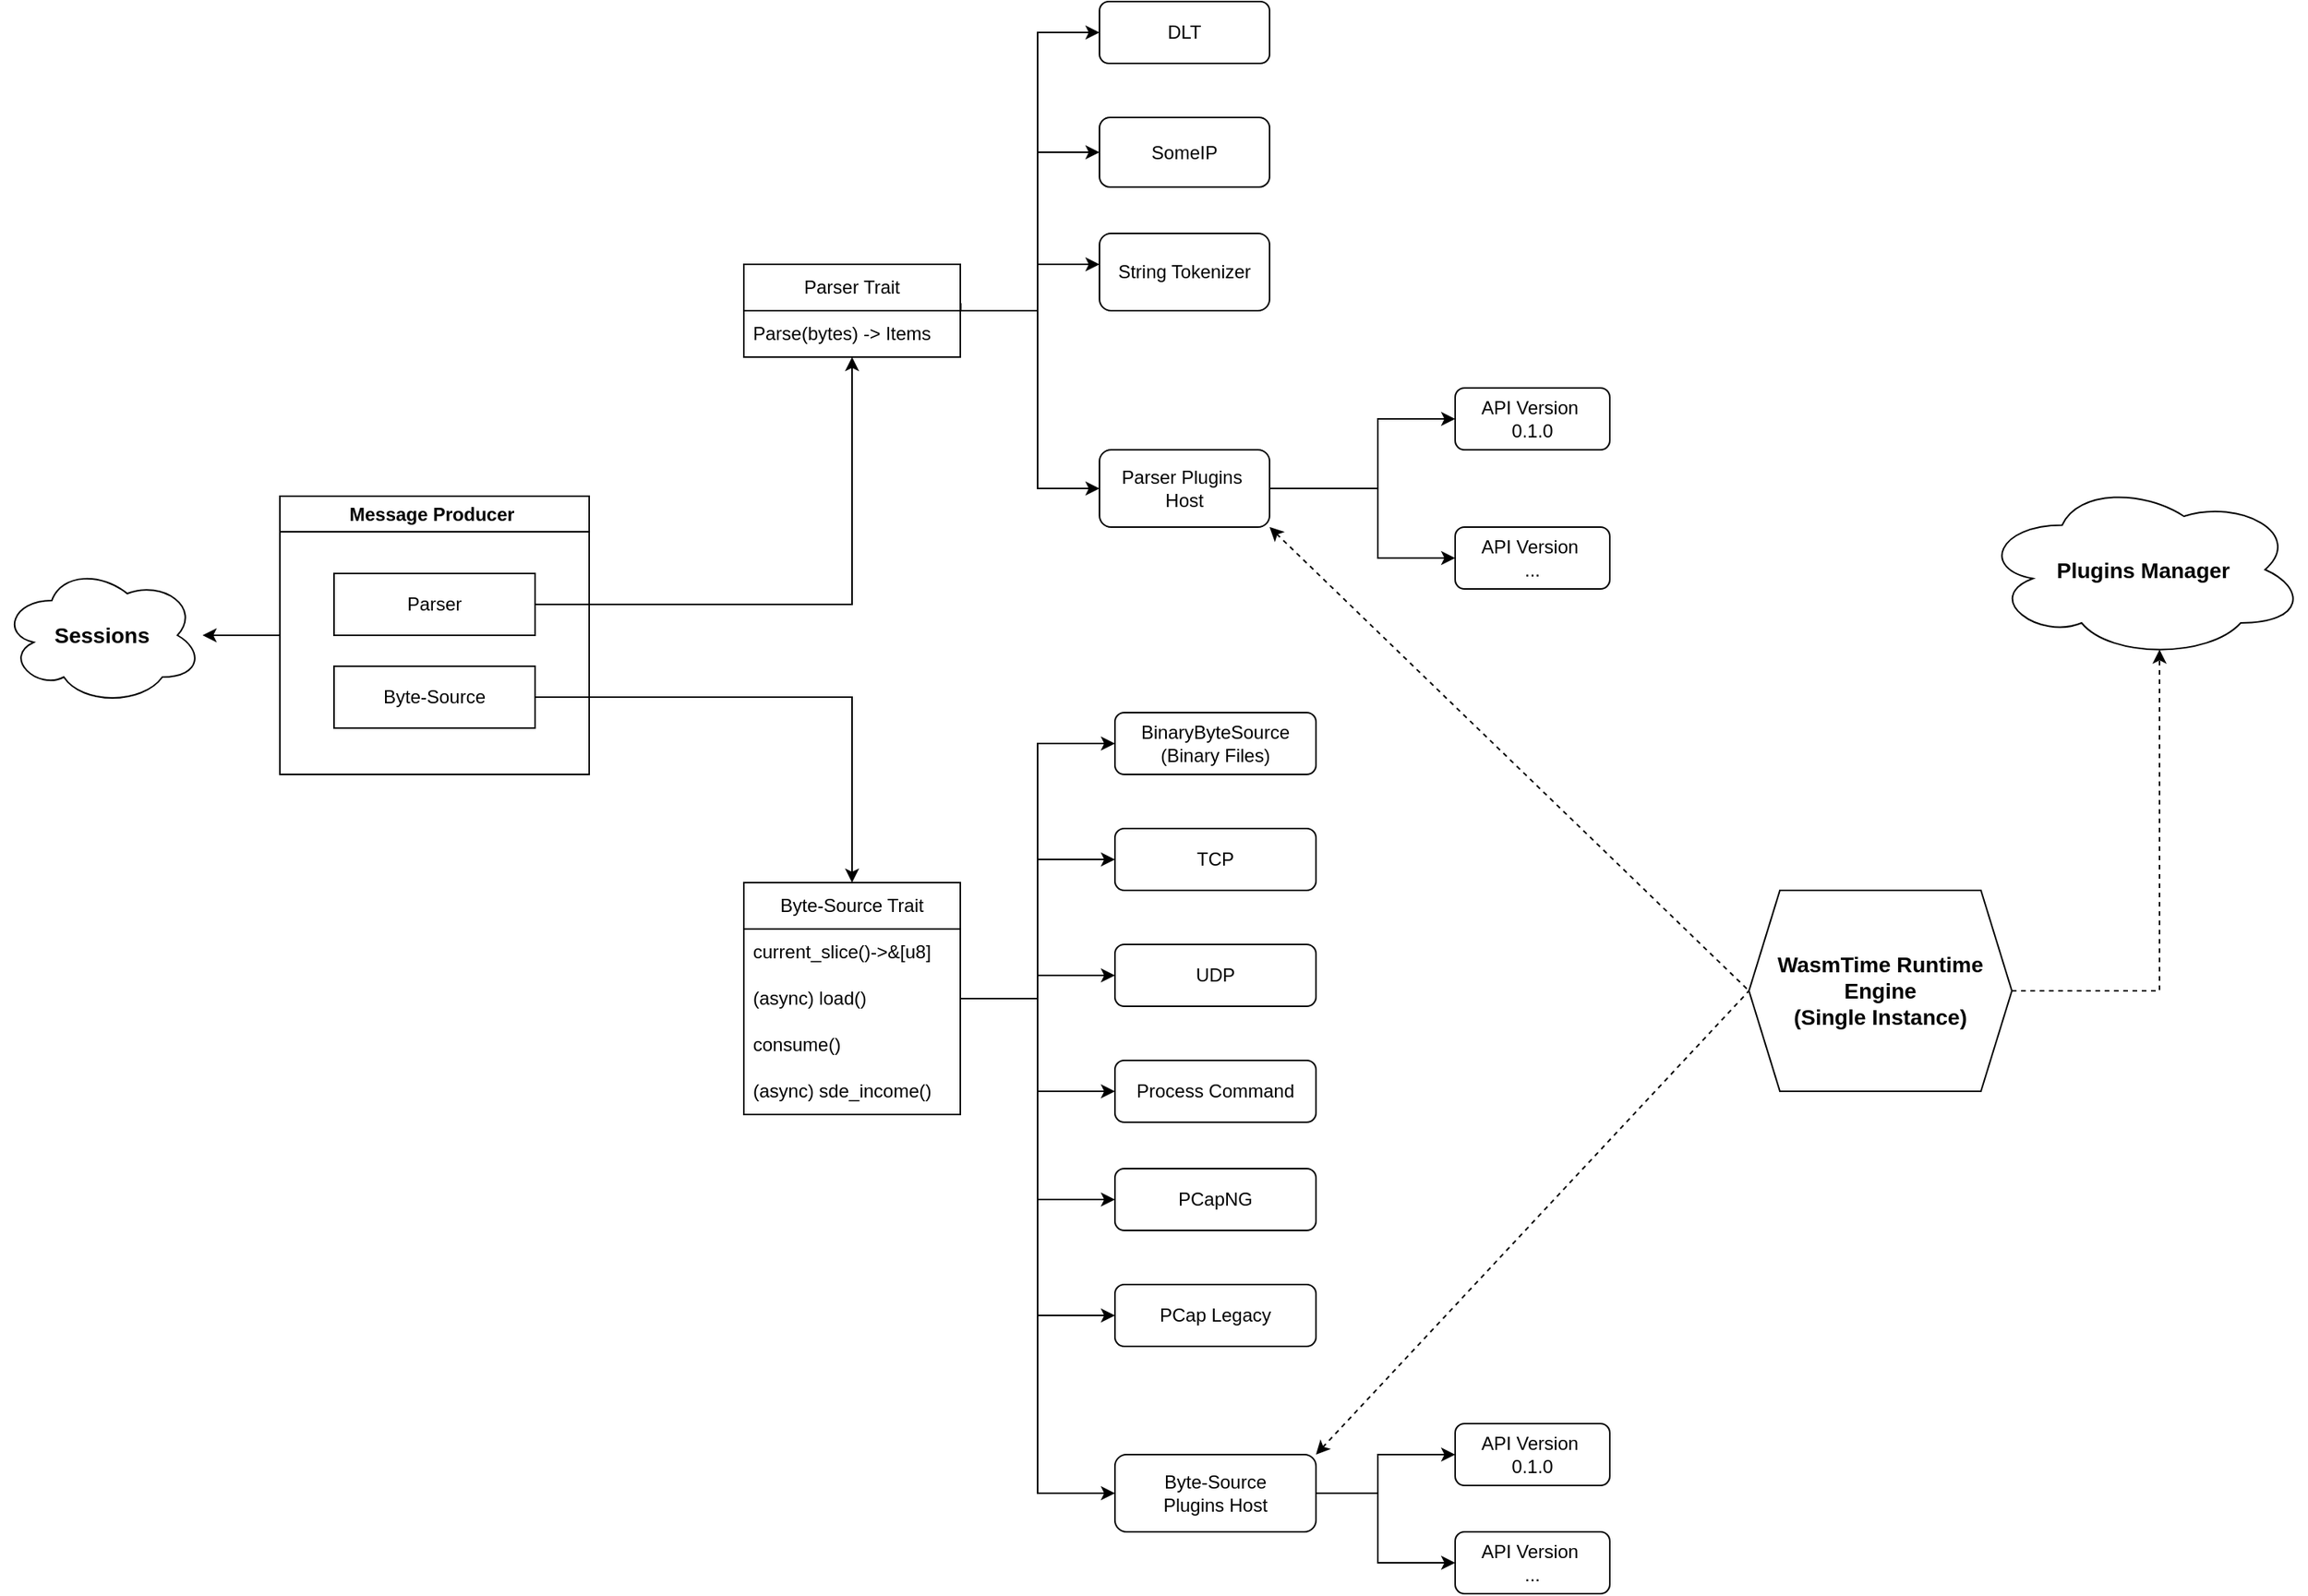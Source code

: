 <mxfile version="27.1.1">
  <diagram id="10rGNm2G9dO2MdtsBHka" name="Page-1">
    <mxGraphModel dx="2058" dy="1150" grid="1" gridSize="10" guides="1" tooltips="1" connect="1" arrows="1" fold="1" page="1" pageScale="1" pageWidth="850" pageHeight="1100" math="0" shadow="0">
      <root>
        <mxCell id="0" />
        <mxCell id="1" parent="0" />
        <mxCell id="HwE0Uis-9YOzALKcXGha-4" style="edgeStyle=orthogonalEdgeStyle;rounded=0;orthogonalLoop=1;jettySize=auto;html=1;" parent="1" source="HwE0Uis-9YOzALKcXGha-1" target="HwE0Uis-9YOzALKcXGha-5" edge="1">
          <mxGeometry relative="1" as="geometry">
            <mxPoint x="120" y="440" as="targetPoint" />
          </mxGeometry>
        </mxCell>
        <mxCell id="HwE0Uis-9YOzALKcXGha-1" value="Message Producer&amp;nbsp;" style="swimlane;whiteSpace=wrap;html=1;" parent="1" vertex="1">
          <mxGeometry x="210" y="340" width="200" height="180" as="geometry" />
        </mxCell>
        <mxCell id="HwE0Uis-9YOzALKcXGha-2" value="Parser" style="rounded=0;whiteSpace=wrap;html=1;" parent="HwE0Uis-9YOzALKcXGha-1" vertex="1">
          <mxGeometry x="35" y="50" width="130" height="40" as="geometry" />
        </mxCell>
        <mxCell id="HwE0Uis-9YOzALKcXGha-3" value="Byte-Source" style="rounded=0;whiteSpace=wrap;html=1;" parent="HwE0Uis-9YOzALKcXGha-1" vertex="1">
          <mxGeometry x="35" y="110" width="130" height="40" as="geometry" />
        </mxCell>
        <mxCell id="HwE0Uis-9YOzALKcXGha-5" value="&lt;b&gt;&lt;font style=&quot;font-size: 14px;&quot;&gt;Sessions&lt;/font&gt;&lt;/b&gt;" style="ellipse;shape=cloud;whiteSpace=wrap;html=1;" parent="1" vertex="1">
          <mxGeometry x="30" y="385" width="130" height="90" as="geometry" />
        </mxCell>
        <mxCell id="HwE0Uis-9YOzALKcXGha-6" style="edgeStyle=orthogonalEdgeStyle;rounded=0;orthogonalLoop=1;jettySize=auto;html=1;" parent="1" source="HwE0Uis-9YOzALKcXGha-2" target="HwE0Uis-9YOzALKcXGha-8" edge="1">
          <mxGeometry relative="1" as="geometry">
            <mxPoint x="530" y="210" as="targetPoint" />
          </mxGeometry>
        </mxCell>
        <mxCell id="HwE0Uis-9YOzALKcXGha-32" style="edgeStyle=orthogonalEdgeStyle;rounded=0;orthogonalLoop=1;jettySize=auto;html=1;" parent="1" source="HwE0Uis-9YOzALKcXGha-8" target="HwE0Uis-9YOzALKcXGha-33" edge="1">
          <mxGeometry relative="1" as="geometry">
            <mxPoint x="800" y="280" as="targetPoint" />
            <Array as="points">
              <mxPoint x="700" y="220" />
              <mxPoint x="700" y="335" />
            </Array>
          </mxGeometry>
        </mxCell>
        <mxCell id="r193wCqsOFdQ62rSLlC8-25" style="edgeStyle=orthogonalEdgeStyle;rounded=0;orthogonalLoop=1;jettySize=auto;html=1;entryX=0;entryY=0.5;entryDx=0;entryDy=0;" parent="1" source="HwE0Uis-9YOzALKcXGha-8" target="HwE0Uis-9YOzALKcXGha-28" edge="1">
          <mxGeometry relative="1" as="geometry">
            <Array as="points">
              <mxPoint x="700" y="220" />
              <mxPoint x="700" y="117" />
            </Array>
          </mxGeometry>
        </mxCell>
        <mxCell id="r193wCqsOFdQ62rSLlC8-26" style="edgeStyle=orthogonalEdgeStyle;rounded=0;orthogonalLoop=1;jettySize=auto;html=1;entryX=0;entryY=0.5;entryDx=0;entryDy=0;" parent="1" source="HwE0Uis-9YOzALKcXGha-8" target="HwE0Uis-9YOzALKcXGha-23" edge="1">
          <mxGeometry relative="1" as="geometry">
            <Array as="points">
              <mxPoint x="700" y="220" />
              <mxPoint x="700" y="40" />
            </Array>
          </mxGeometry>
        </mxCell>
        <mxCell id="HwE0Uis-9YOzALKcXGha-8" value="Parser Trait" style="swimlane;fontStyle=0;childLayout=stackLayout;horizontal=1;startSize=30;horizontalStack=0;resizeParent=1;resizeParentMax=0;resizeLast=0;collapsible=1;marginBottom=0;whiteSpace=wrap;html=1;" parent="1" vertex="1">
          <mxGeometry x="510" y="190" width="140" height="60" as="geometry" />
        </mxCell>
        <mxCell id="HwE0Uis-9YOzALKcXGha-9" value="Parse(bytes) -&amp;gt; Items" style="text;strokeColor=none;fillColor=none;align=left;verticalAlign=middle;spacingLeft=4;spacingRight=4;overflow=hidden;points=[[0,0.5],[1,0.5]];portConstraint=eastwest;rotatable=0;whiteSpace=wrap;html=1;" parent="HwE0Uis-9YOzALKcXGha-8" vertex="1">
          <mxGeometry y="30" width="140" height="30" as="geometry" />
        </mxCell>
        <mxCell id="r193wCqsOFdQ62rSLlC8-27" style="edgeStyle=orthogonalEdgeStyle;rounded=0;orthogonalLoop=1;jettySize=auto;html=1;entryX=0;entryY=0.5;entryDx=0;entryDy=0;" parent="1" source="HwE0Uis-9YOzALKcXGha-13" target="r193wCqsOFdQ62rSLlC8-11" edge="1">
          <mxGeometry relative="1" as="geometry" />
        </mxCell>
        <mxCell id="r193wCqsOFdQ62rSLlC8-28" style="edgeStyle=orthogonalEdgeStyle;rounded=0;orthogonalLoop=1;jettySize=auto;html=1;entryX=0;entryY=0.5;entryDx=0;entryDy=0;" parent="1" source="HwE0Uis-9YOzALKcXGha-13" target="r193wCqsOFdQ62rSLlC8-12" edge="1">
          <mxGeometry relative="1" as="geometry" />
        </mxCell>
        <mxCell id="r193wCqsOFdQ62rSLlC8-29" style="edgeStyle=orthogonalEdgeStyle;rounded=0;orthogonalLoop=1;jettySize=auto;html=1;entryX=0;entryY=0.5;entryDx=0;entryDy=0;" parent="1" source="HwE0Uis-9YOzALKcXGha-13" target="r193wCqsOFdQ62rSLlC8-13" edge="1">
          <mxGeometry relative="1" as="geometry" />
        </mxCell>
        <mxCell id="r193wCqsOFdQ62rSLlC8-30" style="edgeStyle=orthogonalEdgeStyle;rounded=0;orthogonalLoop=1;jettySize=auto;html=1;entryX=0;entryY=0.5;entryDx=0;entryDy=0;" parent="1" source="HwE0Uis-9YOzALKcXGha-13" target="r193wCqsOFdQ62rSLlC8-19" edge="1">
          <mxGeometry relative="1" as="geometry" />
        </mxCell>
        <mxCell id="r193wCqsOFdQ62rSLlC8-31" style="edgeStyle=orthogonalEdgeStyle;rounded=0;orthogonalLoop=1;jettySize=auto;html=1;entryX=0;entryY=0.5;entryDx=0;entryDy=0;" parent="1" source="HwE0Uis-9YOzALKcXGha-13" target="r193wCqsOFdQ62rSLlC8-22" edge="1">
          <mxGeometry relative="1" as="geometry" />
        </mxCell>
        <mxCell id="r193wCqsOFdQ62rSLlC8-32" style="edgeStyle=orthogonalEdgeStyle;rounded=0;orthogonalLoop=1;jettySize=auto;html=1;entryX=0;entryY=0.5;entryDx=0;entryDy=0;" parent="1" source="HwE0Uis-9YOzALKcXGha-13" target="r193wCqsOFdQ62rSLlC8-21" edge="1">
          <mxGeometry relative="1" as="geometry" />
        </mxCell>
        <mxCell id="r193wCqsOFdQ62rSLlC8-34" style="edgeStyle=orthogonalEdgeStyle;rounded=0;orthogonalLoop=1;jettySize=auto;html=1;entryX=0;entryY=0.5;entryDx=0;entryDy=0;" parent="1" source="HwE0Uis-9YOzALKcXGha-13" target="r193wCqsOFdQ62rSLlC8-15" edge="1">
          <mxGeometry relative="1" as="geometry" />
        </mxCell>
        <mxCell id="HwE0Uis-9YOzALKcXGha-13" value="Byte-Source Trait" style="swimlane;fontStyle=0;childLayout=stackLayout;horizontal=1;startSize=30;horizontalStack=0;resizeParent=1;resizeParentMax=0;resizeLast=0;collapsible=1;marginBottom=0;whiteSpace=wrap;html=1;" parent="1" vertex="1">
          <mxGeometry x="510" y="590" width="140" height="150" as="geometry" />
        </mxCell>
        <mxCell id="HwE0Uis-9YOzALKcXGha-14" value="current_slice()-&amp;gt;&amp;amp;[u8]" style="text;strokeColor=none;fillColor=none;align=left;verticalAlign=middle;spacingLeft=4;spacingRight=4;overflow=hidden;points=[[0,0.5],[1,0.5]];portConstraint=eastwest;rotatable=0;whiteSpace=wrap;html=1;" parent="HwE0Uis-9YOzALKcXGha-13" vertex="1">
          <mxGeometry y="30" width="140" height="30" as="geometry" />
        </mxCell>
        <mxCell id="HwE0Uis-9YOzALKcXGha-15" value="(async) load()" style="text;strokeColor=none;fillColor=none;align=left;verticalAlign=middle;spacingLeft=4;spacingRight=4;overflow=hidden;points=[[0,0.5],[1,0.5]];portConstraint=eastwest;rotatable=0;whiteSpace=wrap;html=1;" parent="HwE0Uis-9YOzALKcXGha-13" vertex="1">
          <mxGeometry y="60" width="140" height="30" as="geometry" />
        </mxCell>
        <mxCell id="HwE0Uis-9YOzALKcXGha-16" value="consume()" style="text;strokeColor=none;fillColor=none;align=left;verticalAlign=middle;spacingLeft=4;spacingRight=4;overflow=hidden;points=[[0,0.5],[1,0.5]];portConstraint=eastwest;rotatable=0;whiteSpace=wrap;html=1;" parent="HwE0Uis-9YOzALKcXGha-13" vertex="1">
          <mxGeometry y="90" width="140" height="30" as="geometry" />
        </mxCell>
        <mxCell id="HwE0Uis-9YOzALKcXGha-18" value="(async) sde_income()" style="text;strokeColor=none;fillColor=none;align=left;verticalAlign=middle;spacingLeft=4;spacingRight=4;overflow=hidden;points=[[0,0.5],[1,0.5]];portConstraint=eastwest;rotatable=0;whiteSpace=wrap;html=1;" parent="HwE0Uis-9YOzALKcXGha-13" vertex="1">
          <mxGeometry y="120" width="140" height="30" as="geometry" />
        </mxCell>
        <mxCell id="HwE0Uis-9YOzALKcXGha-12" style="edgeStyle=orthogonalEdgeStyle;rounded=0;orthogonalLoop=1;jettySize=auto;html=1;" parent="1" source="HwE0Uis-9YOzALKcXGha-3" target="HwE0Uis-9YOzALKcXGha-13" edge="1">
          <mxGeometry relative="1" as="geometry">
            <mxPoint x="580" y="620" as="targetPoint" />
          </mxGeometry>
        </mxCell>
        <mxCell id="HwE0Uis-9YOzALKcXGha-31" value="" style="edgeStyle=orthogonalEdgeStyle;rounded=0;orthogonalLoop=1;jettySize=auto;html=1;exitX=1.002;exitY=0.419;exitDx=0;exitDy=0;exitPerimeter=0;" parent="1" source="HwE0Uis-9YOzALKcXGha-8" target="HwE0Uis-9YOzALKcXGha-30" edge="1">
          <mxGeometry relative="1" as="geometry">
            <Array as="points">
              <mxPoint x="650" y="220" />
              <mxPoint x="700" y="220" />
              <mxPoint x="700" y="190" />
            </Array>
            <mxPoint x="700" y="115.029" as="sourcePoint" />
          </mxGeometry>
        </mxCell>
        <mxCell id="HwE0Uis-9YOzALKcXGha-23" value="DLT" style="rounded=1;whiteSpace=wrap;html=1;" parent="1" vertex="1">
          <mxGeometry x="740" y="20" width="110" height="40" as="geometry" />
        </mxCell>
        <mxCell id="HwE0Uis-9YOzALKcXGha-28" value="&lt;div&gt;SomeIP&lt;/div&gt;" style="whiteSpace=wrap;html=1;rounded=1;" parent="1" vertex="1">
          <mxGeometry x="740" y="95" width="110" height="45" as="geometry" />
        </mxCell>
        <mxCell id="HwE0Uis-9YOzALKcXGha-30" value="String Tokenizer" style="whiteSpace=wrap;html=1;rounded=1;" parent="1" vertex="1">
          <mxGeometry x="740" y="170" width="110" height="50" as="geometry" />
        </mxCell>
        <mxCell id="r193wCqsOFdQ62rSLlC8-2" value="" style="edgeStyle=orthogonalEdgeStyle;rounded=0;orthogonalLoop=1;jettySize=auto;html=1;" parent="1" source="HwE0Uis-9YOzALKcXGha-33" target="r193wCqsOFdQ62rSLlC8-1" edge="1">
          <mxGeometry relative="1" as="geometry">
            <Array as="points">
              <mxPoint x="920" y="335" />
              <mxPoint x="920" y="290" />
            </Array>
          </mxGeometry>
        </mxCell>
        <mxCell id="HwE0Uis-9YOzALKcXGha-33" value="Parser Plugins&amp;nbsp;&lt;div&gt;Host&lt;/div&gt;" style="rounded=1;whiteSpace=wrap;html=1;" parent="1" vertex="1">
          <mxGeometry x="740" y="310" width="110" height="50" as="geometry" />
        </mxCell>
        <mxCell id="r193wCqsOFdQ62rSLlC8-1" value="API Version&amp;nbsp;&lt;div&gt;0.1.0&lt;/div&gt;" style="whiteSpace=wrap;html=1;rounded=1;" parent="1" vertex="1">
          <mxGeometry x="970" y="270" width="100" height="40" as="geometry" />
        </mxCell>
        <mxCell id="r193wCqsOFdQ62rSLlC8-3" value="API Version&amp;nbsp;&lt;div&gt;...&lt;/div&gt;" style="whiteSpace=wrap;html=1;rounded=1;" parent="1" vertex="1">
          <mxGeometry x="970" y="360" width="100" height="40" as="geometry" />
        </mxCell>
        <mxCell id="r193wCqsOFdQ62rSLlC8-4" value="" style="edgeStyle=orthogonalEdgeStyle;rounded=0;orthogonalLoop=1;jettySize=auto;html=1;exitX=1;exitY=0.5;exitDx=0;exitDy=0;" parent="1" source="HwE0Uis-9YOzALKcXGha-33" target="r193wCqsOFdQ62rSLlC8-3" edge="1">
          <mxGeometry relative="1" as="geometry">
            <mxPoint x="850" y="405" as="sourcePoint" />
            <Array as="points">
              <mxPoint x="920" y="335" />
              <mxPoint x="920" y="380" />
            </Array>
          </mxGeometry>
        </mxCell>
        <mxCell id="r193wCqsOFdQ62rSLlC8-11" value="BinaryByteSource&lt;div&gt;(Binary Files)&lt;/div&gt;" style="rounded=1;whiteSpace=wrap;html=1;" parent="1" vertex="1">
          <mxGeometry x="750" y="480" width="130" height="40" as="geometry" />
        </mxCell>
        <mxCell id="r193wCqsOFdQ62rSLlC8-12" value="&lt;div&gt;TCP&lt;/div&gt;" style="whiteSpace=wrap;html=1;rounded=1;" parent="1" vertex="1">
          <mxGeometry x="750" y="555" width="130" height="40" as="geometry" />
        </mxCell>
        <mxCell id="r193wCqsOFdQ62rSLlC8-13" value="UDP" style="whiteSpace=wrap;html=1;rounded=1;" parent="1" vertex="1">
          <mxGeometry x="750" y="630" width="130" height="40" as="geometry" />
        </mxCell>
        <mxCell id="r193wCqsOFdQ62rSLlC8-14" value="" style="edgeStyle=orthogonalEdgeStyle;rounded=0;orthogonalLoop=1;jettySize=auto;html=1;" parent="1" source="r193wCqsOFdQ62rSLlC8-15" target="r193wCqsOFdQ62rSLlC8-16" edge="1">
          <mxGeometry relative="1" as="geometry">
            <Array as="points">
              <mxPoint x="920" y="985" />
              <mxPoint x="920" y="960" />
            </Array>
          </mxGeometry>
        </mxCell>
        <mxCell id="r193wCqsOFdQ62rSLlC8-15" value="Byte-Source&lt;div&gt;Plugins Host&lt;/div&gt;" style="rounded=1;whiteSpace=wrap;html=1;" parent="1" vertex="1">
          <mxGeometry x="750" y="960" width="130" height="50" as="geometry" />
        </mxCell>
        <mxCell id="r193wCqsOFdQ62rSLlC8-16" value="API Version&amp;nbsp;&lt;div&gt;0.1.0&lt;/div&gt;" style="whiteSpace=wrap;html=1;rounded=1;" parent="1" vertex="1">
          <mxGeometry x="970" y="940" width="100" height="40" as="geometry" />
        </mxCell>
        <mxCell id="r193wCqsOFdQ62rSLlC8-17" value="API Version&amp;nbsp;&lt;div&gt;...&lt;/div&gt;" style="whiteSpace=wrap;html=1;rounded=1;" parent="1" vertex="1">
          <mxGeometry x="970" y="1010" width="100" height="40" as="geometry" />
        </mxCell>
        <mxCell id="r193wCqsOFdQ62rSLlC8-18" value="" style="edgeStyle=orthogonalEdgeStyle;rounded=0;orthogonalLoop=1;jettySize=auto;html=1;exitX=1;exitY=0.5;exitDx=0;exitDy=0;" parent="1" source="r193wCqsOFdQ62rSLlC8-15" target="r193wCqsOFdQ62rSLlC8-17" edge="1">
          <mxGeometry relative="1" as="geometry">
            <mxPoint x="860" y="1055" as="sourcePoint" />
            <Array as="points">
              <mxPoint x="920" y="985" />
              <mxPoint x="920" y="1030" />
            </Array>
          </mxGeometry>
        </mxCell>
        <mxCell id="r193wCqsOFdQ62rSLlC8-19" value="Process Command" style="whiteSpace=wrap;html=1;rounded=1;" parent="1" vertex="1">
          <mxGeometry x="750" y="705" width="130" height="40" as="geometry" />
        </mxCell>
        <mxCell id="r193wCqsOFdQ62rSLlC8-21" value="PCap Legacy" style="whiteSpace=wrap;html=1;rounded=1;" parent="1" vertex="1">
          <mxGeometry x="750" y="850" width="130" height="40" as="geometry" />
        </mxCell>
        <mxCell id="r193wCqsOFdQ62rSLlC8-22" value="PCapNG" style="whiteSpace=wrap;html=1;rounded=1;" parent="1" vertex="1">
          <mxGeometry x="750" y="775" width="130" height="40" as="geometry" />
        </mxCell>
        <mxCell id="r193wCqsOFdQ62rSLlC8-35" value="&lt;font style=&quot;font-size: 14px;&quot;&gt;&lt;b&gt;WasmTime Runtime&lt;/b&gt;&lt;/font&gt;&lt;div&gt;&lt;font style=&quot;font-size: 14px;&quot;&gt;&lt;b&gt;Engine&lt;/b&gt;&lt;/font&gt;&lt;/div&gt;&lt;div&gt;&lt;font style=&quot;font-size: 14px;&quot;&gt;&lt;b&gt;(Single Instance)&lt;/b&gt;&lt;/font&gt;&lt;/div&gt;" style="shape=hexagon;perimeter=hexagonPerimeter2;whiteSpace=wrap;html=1;fixedSize=1;" parent="1" vertex="1">
          <mxGeometry x="1160" y="595" width="170" height="130" as="geometry" />
        </mxCell>
        <mxCell id="r193wCqsOFdQ62rSLlC8-39" value="" style="endArrow=none;dashed=1;html=1;rounded=0;exitX=1;exitY=1;exitDx=0;exitDy=0;entryX=0;entryY=0.5;entryDx=0;entryDy=0;startArrow=classic;startFill=1;" parent="1" source="HwE0Uis-9YOzALKcXGha-33" target="r193wCqsOFdQ62rSLlC8-35" edge="1">
          <mxGeometry width="50" height="50" relative="1" as="geometry">
            <mxPoint x="1030" y="690" as="sourcePoint" />
            <mxPoint x="1080" y="640" as="targetPoint" />
          </mxGeometry>
        </mxCell>
        <mxCell id="r193wCqsOFdQ62rSLlC8-40" value="" style="endArrow=none;dashed=1;html=1;rounded=0;entryX=0;entryY=0.5;entryDx=0;entryDy=0;exitX=1;exitY=0;exitDx=0;exitDy=0;startArrow=classic;startFill=1;" parent="1" source="r193wCqsOFdQ62rSLlC8-15" target="r193wCqsOFdQ62rSLlC8-35" edge="1">
          <mxGeometry width="50" height="50" relative="1" as="geometry">
            <mxPoint x="960" y="810" as="sourcePoint" />
            <mxPoint x="1080" y="685" as="targetPoint" />
          </mxGeometry>
        </mxCell>
        <mxCell id="r193wCqsOFdQ62rSLlC8-42" value="&lt;b&gt;&lt;font style=&quot;font-size: 14px;&quot;&gt;Plugins Manager&lt;/font&gt;&lt;/b&gt;" style="ellipse;shape=cloud;whiteSpace=wrap;html=1;" parent="1" vertex="1">
          <mxGeometry x="1310" y="330" width="210" height="115" as="geometry" />
        </mxCell>
        <mxCell id="r193wCqsOFdQ62rSLlC8-44" style="edgeStyle=orthogonalEdgeStyle;rounded=0;orthogonalLoop=1;jettySize=auto;html=1;exitX=1;exitY=0.5;exitDx=0;exitDy=0;entryX=0.55;entryY=0.95;entryDx=0;entryDy=0;entryPerimeter=0;dashed=1;" parent="1" source="r193wCqsOFdQ62rSLlC8-35" target="r193wCqsOFdQ62rSLlC8-42" edge="1">
          <mxGeometry relative="1" as="geometry" />
        </mxCell>
      </root>
    </mxGraphModel>
  </diagram>
</mxfile>
